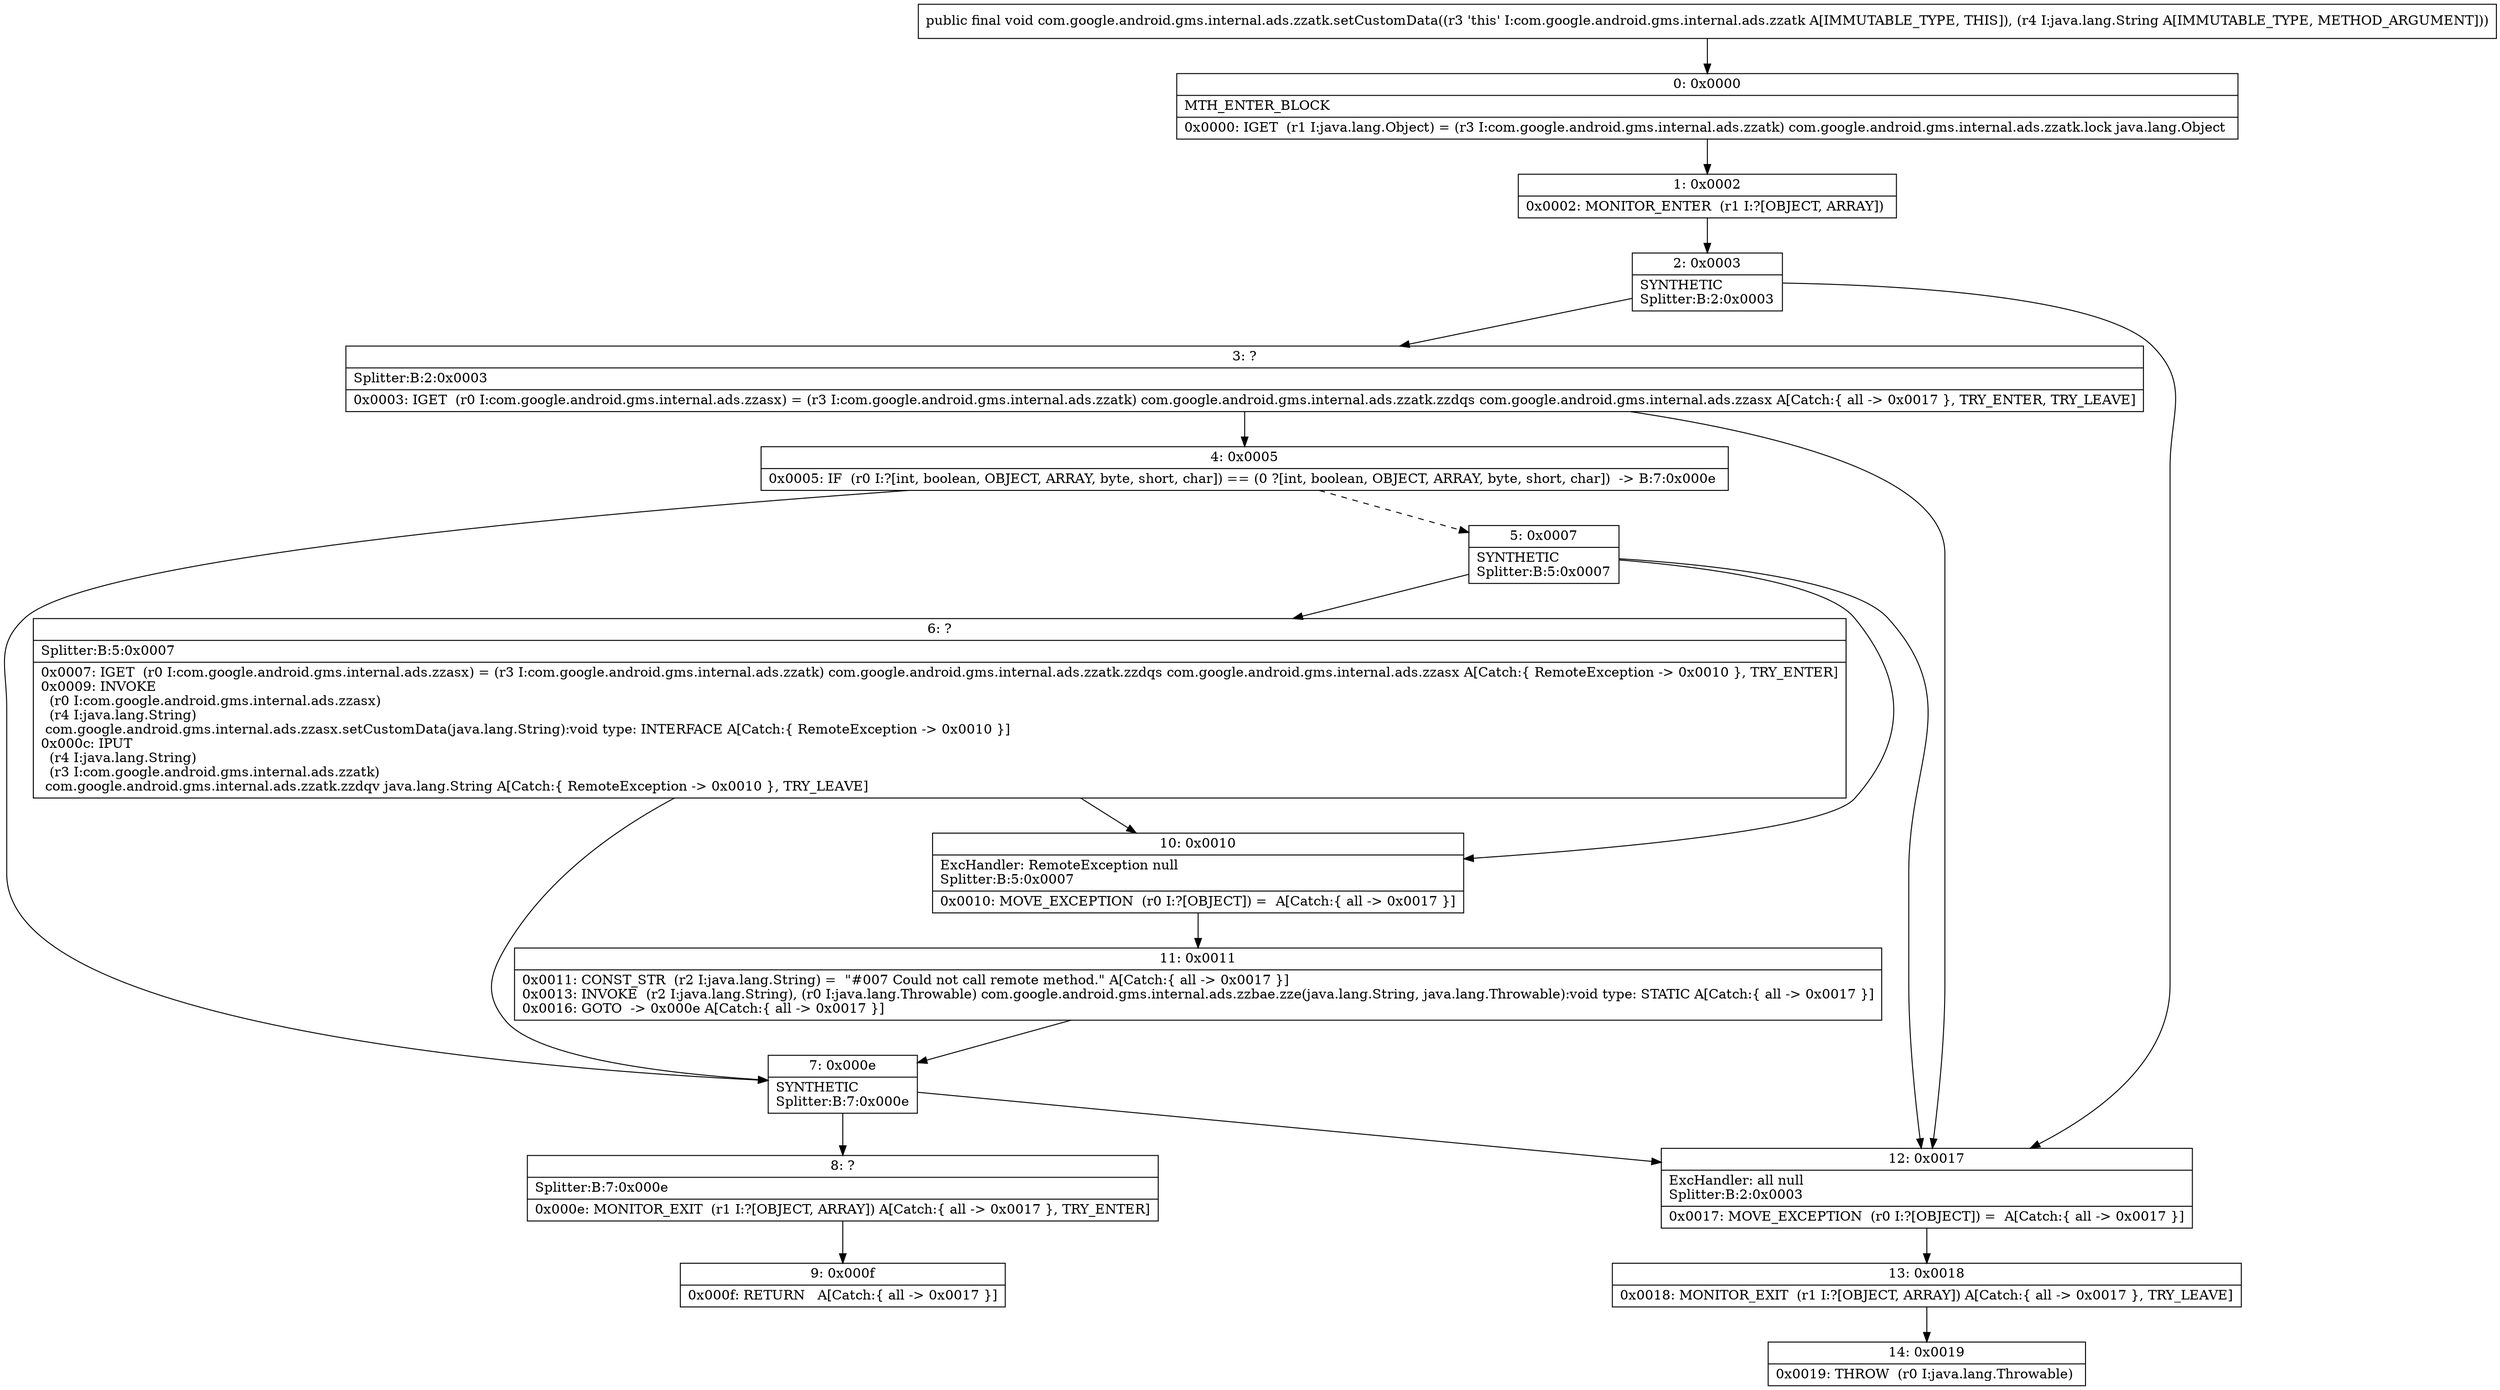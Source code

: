 digraph "CFG forcom.google.android.gms.internal.ads.zzatk.setCustomData(Ljava\/lang\/String;)V" {
Node_0 [shape=record,label="{0\:\ 0x0000|MTH_ENTER_BLOCK\l|0x0000: IGET  (r1 I:java.lang.Object) = (r3 I:com.google.android.gms.internal.ads.zzatk) com.google.android.gms.internal.ads.zzatk.lock java.lang.Object \l}"];
Node_1 [shape=record,label="{1\:\ 0x0002|0x0002: MONITOR_ENTER  (r1 I:?[OBJECT, ARRAY]) \l}"];
Node_2 [shape=record,label="{2\:\ 0x0003|SYNTHETIC\lSplitter:B:2:0x0003\l}"];
Node_3 [shape=record,label="{3\:\ ?|Splitter:B:2:0x0003\l|0x0003: IGET  (r0 I:com.google.android.gms.internal.ads.zzasx) = (r3 I:com.google.android.gms.internal.ads.zzatk) com.google.android.gms.internal.ads.zzatk.zzdqs com.google.android.gms.internal.ads.zzasx A[Catch:\{ all \-\> 0x0017 \}, TRY_ENTER, TRY_LEAVE]\l}"];
Node_4 [shape=record,label="{4\:\ 0x0005|0x0005: IF  (r0 I:?[int, boolean, OBJECT, ARRAY, byte, short, char]) == (0 ?[int, boolean, OBJECT, ARRAY, byte, short, char])  \-\> B:7:0x000e \l}"];
Node_5 [shape=record,label="{5\:\ 0x0007|SYNTHETIC\lSplitter:B:5:0x0007\l}"];
Node_6 [shape=record,label="{6\:\ ?|Splitter:B:5:0x0007\l|0x0007: IGET  (r0 I:com.google.android.gms.internal.ads.zzasx) = (r3 I:com.google.android.gms.internal.ads.zzatk) com.google.android.gms.internal.ads.zzatk.zzdqs com.google.android.gms.internal.ads.zzasx A[Catch:\{ RemoteException \-\> 0x0010 \}, TRY_ENTER]\l0x0009: INVOKE  \l  (r0 I:com.google.android.gms.internal.ads.zzasx)\l  (r4 I:java.lang.String)\l com.google.android.gms.internal.ads.zzasx.setCustomData(java.lang.String):void type: INTERFACE A[Catch:\{ RemoteException \-\> 0x0010 \}]\l0x000c: IPUT  \l  (r4 I:java.lang.String)\l  (r3 I:com.google.android.gms.internal.ads.zzatk)\l com.google.android.gms.internal.ads.zzatk.zzdqv java.lang.String A[Catch:\{ RemoteException \-\> 0x0010 \}, TRY_LEAVE]\l}"];
Node_7 [shape=record,label="{7\:\ 0x000e|SYNTHETIC\lSplitter:B:7:0x000e\l}"];
Node_8 [shape=record,label="{8\:\ ?|Splitter:B:7:0x000e\l|0x000e: MONITOR_EXIT  (r1 I:?[OBJECT, ARRAY]) A[Catch:\{ all \-\> 0x0017 \}, TRY_ENTER]\l}"];
Node_9 [shape=record,label="{9\:\ 0x000f|0x000f: RETURN   A[Catch:\{ all \-\> 0x0017 \}]\l}"];
Node_10 [shape=record,label="{10\:\ 0x0010|ExcHandler: RemoteException null\lSplitter:B:5:0x0007\l|0x0010: MOVE_EXCEPTION  (r0 I:?[OBJECT]) =  A[Catch:\{ all \-\> 0x0017 \}]\l}"];
Node_11 [shape=record,label="{11\:\ 0x0011|0x0011: CONST_STR  (r2 I:java.lang.String) =  \"#007 Could not call remote method.\" A[Catch:\{ all \-\> 0x0017 \}]\l0x0013: INVOKE  (r2 I:java.lang.String), (r0 I:java.lang.Throwable) com.google.android.gms.internal.ads.zzbae.zze(java.lang.String, java.lang.Throwable):void type: STATIC A[Catch:\{ all \-\> 0x0017 \}]\l0x0016: GOTO  \-\> 0x000e A[Catch:\{ all \-\> 0x0017 \}]\l}"];
Node_12 [shape=record,label="{12\:\ 0x0017|ExcHandler: all null\lSplitter:B:2:0x0003\l|0x0017: MOVE_EXCEPTION  (r0 I:?[OBJECT]) =  A[Catch:\{ all \-\> 0x0017 \}]\l}"];
Node_13 [shape=record,label="{13\:\ 0x0018|0x0018: MONITOR_EXIT  (r1 I:?[OBJECT, ARRAY]) A[Catch:\{ all \-\> 0x0017 \}, TRY_LEAVE]\l}"];
Node_14 [shape=record,label="{14\:\ 0x0019|0x0019: THROW  (r0 I:java.lang.Throwable) \l}"];
MethodNode[shape=record,label="{public final void com.google.android.gms.internal.ads.zzatk.setCustomData((r3 'this' I:com.google.android.gms.internal.ads.zzatk A[IMMUTABLE_TYPE, THIS]), (r4 I:java.lang.String A[IMMUTABLE_TYPE, METHOD_ARGUMENT])) }"];
MethodNode -> Node_0;
Node_0 -> Node_1;
Node_1 -> Node_2;
Node_2 -> Node_3;
Node_2 -> Node_12;
Node_3 -> Node_4;
Node_3 -> Node_12;
Node_4 -> Node_5[style=dashed];
Node_4 -> Node_7;
Node_5 -> Node_6;
Node_5 -> Node_10;
Node_5 -> Node_12;
Node_6 -> Node_7;
Node_6 -> Node_10;
Node_7 -> Node_8;
Node_7 -> Node_12;
Node_8 -> Node_9;
Node_10 -> Node_11;
Node_11 -> Node_7;
Node_12 -> Node_13;
Node_13 -> Node_14;
}

